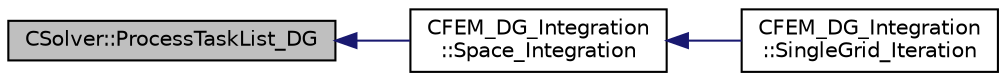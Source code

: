 digraph "CSolver::ProcessTaskList_DG"
{
  edge [fontname="Helvetica",fontsize="10",labelfontname="Helvetica",labelfontsize="10"];
  node [fontname="Helvetica",fontsize="10",shape=record];
  rankdir="LR";
  Node4041 [label="CSolver::ProcessTaskList_DG",height=0.2,width=0.4,color="black", fillcolor="grey75", style="filled", fontcolor="black"];
  Node4041 -> Node4042 [dir="back",color="midnightblue",fontsize="10",style="solid",fontname="Helvetica"];
  Node4042 [label="CFEM_DG_Integration\l::Space_Integration",height=0.2,width=0.4,color="black", fillcolor="white", style="filled",URL="$class_c_f_e_m___d_g___integration.html#afc451695bf272f195982e44553099cb8",tooltip="Perform the spatial integration of the numerical system. "];
  Node4042 -> Node4043 [dir="back",color="midnightblue",fontsize="10",style="solid",fontname="Helvetica"];
  Node4043 [label="CFEM_DG_Integration\l::SingleGrid_Iteration",height=0.2,width=0.4,color="black", fillcolor="white", style="filled",URL="$class_c_f_e_m___d_g___integration.html#a257b5aa24534c1864ea47c069edf1f1d",tooltip="Do the numerical integration (implicit) of the turbulence solver. "];
}
